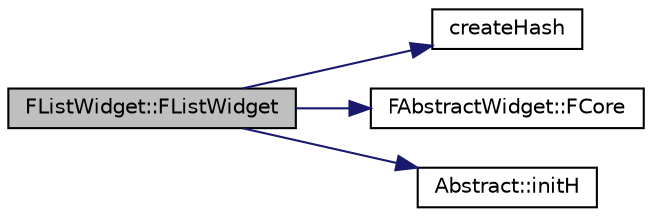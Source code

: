 digraph "FListWidget::FListWidget"
{
 // INTERACTIVE_SVG=YES
  edge [fontname="Helvetica",fontsize="10",labelfontname="Helvetica",labelfontsize="10"];
  node [fontname="Helvetica",fontsize="10",shape=record];
  rankdir="LR";
  Node0 [label="FListWidget::FListWidget",height=0.2,width=0.4,color="black", fillcolor="grey75", style="filled", fontcolor="black"];
  Node0 -> Node1 [color="midnightblue",fontsize="10",style="solid",fontname="Helvetica"];
  Node1 [label="createHash",height=0.2,width=0.4,color="black", fillcolor="white", style="filled",URL="$templates_8h.html#af9e9a83f3128fefbef4968186ae6aa6b",tooltip="Crée une table de hachage entre deux listes de même longueur. "];
  Node0 -> Node2 [color="midnightblue",fontsize="10",style="solid",fontname="Helvetica"];
  Node2 [label="FAbstractWidget::FCore",height=0.2,width=0.4,color="black", fillcolor="white", style="filled",URL="$class_f_abstract_widget.html#a3b32ec392e44038aa0711ada82441d05"];
  Node0 -> Node3 [color="midnightblue",fontsize="10",style="solid",fontname="Helvetica"];
  Node3 [label="Abstract::initH",height=0.2,width=0.4,color="black", fillcolor="white", style="filled",URL="$struct_abstract.html#af7b700041c9d75de3f642f15ece3e6ae",tooltip="Réinitialiser toutes les valeurs du de la table de hachage Hash::wrapper. "];
}
